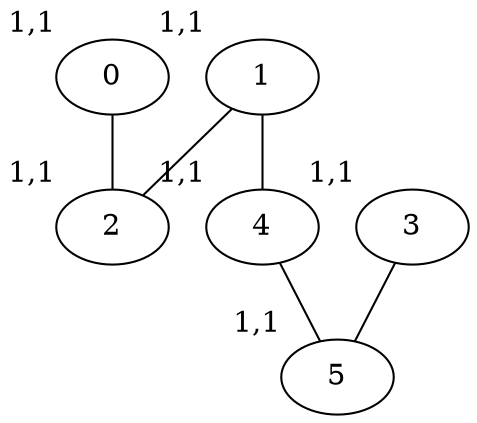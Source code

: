 graph G {
0 [xlabel="1,1"];
0 -- 2;
1 [xlabel="1,1"];
1 -- 2;
1 -- 4;
2 [xlabel="1,1"];
3 [xlabel="1,1"];
3 -- 5;
4 [xlabel="1,1"];
4 -- 5;
5 [xlabel="1,1"];
}